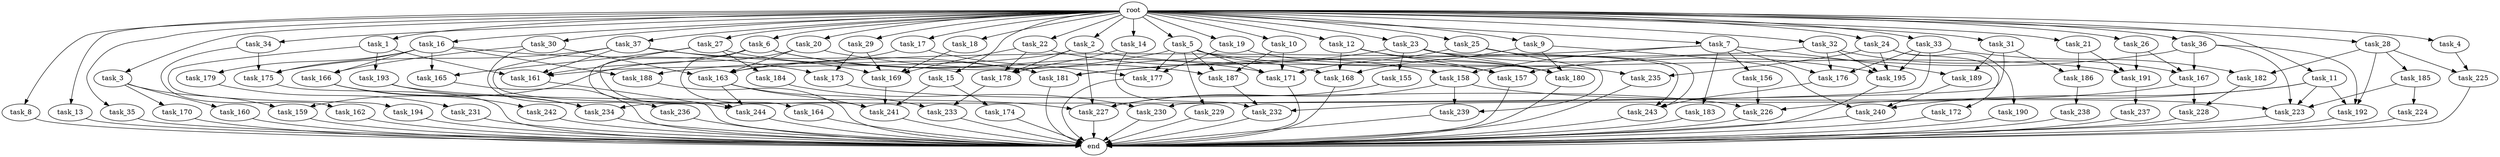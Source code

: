 digraph G {
  root [size="0.000000"];
  task_1 [size="102.400000"];
  task_2 [size="102.400000"];
  task_3 [size="102.400000"];
  task_4 [size="102.400000"];
  task_5 [size="102.400000"];
  task_6 [size="102.400000"];
  task_7 [size="102.400000"];
  task_8 [size="102.400000"];
  task_9 [size="102.400000"];
  task_10 [size="102.400000"];
  task_11 [size="102.400000"];
  task_12 [size="102.400000"];
  task_13 [size="102.400000"];
  task_14 [size="102.400000"];
  task_15 [size="102.400000"];
  task_16 [size="102.400000"];
  task_17 [size="102.400000"];
  task_18 [size="102.400000"];
  task_19 [size="102.400000"];
  task_20 [size="102.400000"];
  task_21 [size="102.400000"];
  task_22 [size="102.400000"];
  task_23 [size="102.400000"];
  task_24 [size="102.400000"];
  task_25 [size="102.400000"];
  task_26 [size="102.400000"];
  task_27 [size="102.400000"];
  task_28 [size="102.400000"];
  task_29 [size="102.400000"];
  task_30 [size="102.400000"];
  task_31 [size="102.400000"];
  task_32 [size="102.400000"];
  task_33 [size="102.400000"];
  task_34 [size="102.400000"];
  task_35 [size="102.400000"];
  task_36 [size="102.400000"];
  task_37 [size="102.400000"];
  task_155 [size="7730941132.800000"];
  task_156 [size="69578470195.199997"];
  task_157 [size="108233175859.200012"];
  task_158 [size="83322365542.400009"];
  task_159 [size="35218731827.200005"];
  task_160 [size="21474836480.000000"];
  task_161 [size="169221711462.400024"];
  task_162 [size="42090679500.800003"];
  task_163 [size="55834574848.000000"];
  task_164 [size="30923764531.200001"];
  task_165 [size="83322365542.400009"];
  task_166 [size="17179869184.000000"];
  task_167 [size="132284992716.800003"];
  task_168 [size="52398601011.200005"];
  task_169 [size="134861973094.400009"];
  task_170 [size="21474836480.000000"];
  task_171 [size="79027398246.400009"];
  task_172 [size="69578470195.199997"];
  task_173 [size="83322365542.400009"];
  task_174 [size="21474836480.000000"];
  task_175 [size="86758339379.200012"];
  task_176 [size="108233175859.200012"];
  task_177 [size="66142496358.400002"];
  task_178 [size="124554051584.000000"];
  task_179 [size="13743895347.200001"];
  task_180 [size="67860483276.800003"];
  task_181 [size="177811646054.400024"];
  task_182 [size="52398601011.200005"];
  task_183 [size="69578470195.199997"];
  task_184 [size="69578470195.199997"];
  task_185 [size="21474836480.000000"];
  task_186 [size="109951162777.600006"];
  task_187 [size="48103633715.200005"];
  task_188 [size="27487790694.400002"];
  task_189 [size="124554051584.000000"];
  task_190 [size="69578470195.199997"];
  task_191 [size="123695058124.800003"];
  task_192 [size="94489280512.000000"];
  task_193 [size="21474836480.000000"];
  task_194 [size="21474836480.000000"];
  task_195 [size="115964116992.000000"];
  task_223 [size="162349763788.800018"];
  task_224 [size="3435973836.800000"];
  task_225 [size="42949672960.000000"];
  task_226 [size="65283502899.200005"];
  task_227 [size="265428978892.800018"];
  task_228 [size="35218731827.200005"];
  task_229 [size="13743895347.200001"];
  task_230 [size="140874927308.800018"];
  task_231 [size="21474836480.000000"];
  task_232 [size="32641751449.600002"];
  task_233 [size="62706522521.600006"];
  task_234 [size="202722456371.200012"];
  task_235 [size="155477816115.200012"];
  task_236 [size="3435973836.800000"];
  task_237 [size="13743895347.200001"];
  task_238 [size="30923764531.200001"];
  task_239 [size="116823110451.200012"];
  task_240 [size="103938208563.200012"];
  task_241 [size="121118077747.200012"];
  task_242 [size="85899345920.000000"];
  task_243 [size="108233175859.200012"];
  task_244 [size="155477816115.200012"];
  end [size="0.000000"];

  root -> task_1 [size="1.000000"];
  root -> task_2 [size="1.000000"];
  root -> task_3 [size="1.000000"];
  root -> task_4 [size="1.000000"];
  root -> task_5 [size="1.000000"];
  root -> task_6 [size="1.000000"];
  root -> task_7 [size="1.000000"];
  root -> task_8 [size="1.000000"];
  root -> task_9 [size="1.000000"];
  root -> task_10 [size="1.000000"];
  root -> task_11 [size="1.000000"];
  root -> task_12 [size="1.000000"];
  root -> task_13 [size="1.000000"];
  root -> task_14 [size="1.000000"];
  root -> task_15 [size="1.000000"];
  root -> task_16 [size="1.000000"];
  root -> task_17 [size="1.000000"];
  root -> task_18 [size="1.000000"];
  root -> task_19 [size="1.000000"];
  root -> task_20 [size="1.000000"];
  root -> task_21 [size="1.000000"];
  root -> task_22 [size="1.000000"];
  root -> task_23 [size="1.000000"];
  root -> task_24 [size="1.000000"];
  root -> task_25 [size="1.000000"];
  root -> task_26 [size="1.000000"];
  root -> task_27 [size="1.000000"];
  root -> task_28 [size="1.000000"];
  root -> task_29 [size="1.000000"];
  root -> task_30 [size="1.000000"];
  root -> task_31 [size="1.000000"];
  root -> task_32 [size="1.000000"];
  root -> task_33 [size="1.000000"];
  root -> task_34 [size="1.000000"];
  root -> task_35 [size="1.000000"];
  root -> task_36 [size="1.000000"];
  root -> task_37 [size="1.000000"];
  task_1 -> task_161 [size="209715200.000000"];
  task_1 -> task_193 [size="209715200.000000"];
  task_1 -> task_194 [size="209715200.000000"];
  task_2 -> task_161 [size="838860800.000000"];
  task_2 -> task_178 [size="838860800.000000"];
  task_2 -> task_227 [size="838860800.000000"];
  task_2 -> task_235 [size="838860800.000000"];
  task_3 -> task_159 [size="209715200.000000"];
  task_3 -> task_160 [size="209715200.000000"];
  task_3 -> task_170 [size="209715200.000000"];
  task_4 -> task_225 [size="209715200.000000"];
  task_5 -> task_168 [size="134217728.000000"];
  task_5 -> task_171 [size="134217728.000000"];
  task_5 -> task_177 [size="134217728.000000"];
  task_5 -> task_187 [size="134217728.000000"];
  task_5 -> task_188 [size="134217728.000000"];
  task_5 -> task_191 [size="134217728.000000"];
  task_5 -> task_229 [size="134217728.000000"];
  task_6 -> task_161 [size="301989888.000000"];
  task_6 -> task_164 [size="301989888.000000"];
  task_6 -> task_171 [size="301989888.000000"];
  task_6 -> task_187 [size="301989888.000000"];
  task_6 -> task_241 [size="301989888.000000"];
  task_7 -> task_156 [size="679477248.000000"];
  task_7 -> task_158 [size="679477248.000000"];
  task_7 -> task_176 [size="679477248.000000"];
  task_7 -> task_181 [size="679477248.000000"];
  task_7 -> task_183 [size="679477248.000000"];
  task_7 -> task_189 [size="679477248.000000"];
  task_8 -> end [size="1.000000"];
  task_9 -> task_168 [size="301989888.000000"];
  task_9 -> task_180 [size="301989888.000000"];
  task_9 -> task_240 [size="301989888.000000"];
  task_10 -> task_171 [size="33554432.000000"];
  task_10 -> task_187 [size="33554432.000000"];
  task_11 -> task_192 [size="33554432.000000"];
  task_11 -> task_223 [size="33554432.000000"];
  task_11 -> task_226 [size="33554432.000000"];
  task_11 -> task_240 [size="33554432.000000"];
  task_12 -> task_157 [size="75497472.000000"];
  task_12 -> task_168 [size="75497472.000000"];
  task_12 -> task_180 [size="75497472.000000"];
  task_13 -> end [size="1.000000"];
  task_14 -> task_178 [size="75497472.000000"];
  task_14 -> task_232 [size="75497472.000000"];
  task_15 -> task_174 [size="209715200.000000"];
  task_15 -> task_241 [size="209715200.000000"];
  task_16 -> task_165 [size="134217728.000000"];
  task_16 -> task_166 [size="134217728.000000"];
  task_16 -> task_173 [size="134217728.000000"];
  task_16 -> task_175 [size="134217728.000000"];
  task_16 -> task_179 [size="134217728.000000"];
  task_16 -> task_188 [size="134217728.000000"];
  task_17 -> task_163 [size="301989888.000000"];
  task_17 -> task_177 [size="301989888.000000"];
  task_18 -> task_169 [size="33554432.000000"];
  task_19 -> task_177 [size="209715200.000000"];
  task_19 -> task_180 [size="209715200.000000"];
  task_20 -> task_158 [size="134217728.000000"];
  task_20 -> task_159 [size="134217728.000000"];
  task_20 -> task_163 [size="134217728.000000"];
  task_21 -> task_186 [size="536870912.000000"];
  task_21 -> task_191 [size="536870912.000000"];
  task_22 -> task_157 [size="301989888.000000"];
  task_22 -> task_169 [size="301989888.000000"];
  task_22 -> task_178 [size="301989888.000000"];
  task_23 -> task_155 [size="75497472.000000"];
  task_23 -> task_180 [size="75497472.000000"];
  task_23 -> task_181 [size="75497472.000000"];
  task_23 -> task_195 [size="75497472.000000"];
  task_23 -> task_243 [size="75497472.000000"];
  task_24 -> task_172 [size="679477248.000000"];
  task_24 -> task_190 [size="679477248.000000"];
  task_24 -> task_195 [size="679477248.000000"];
  task_24 -> task_235 [size="679477248.000000"];
  task_25 -> task_171 [size="301989888.000000"];
  task_25 -> task_239 [size="301989888.000000"];
  task_25 -> task_243 [size="301989888.000000"];
  task_26 -> task_167 [size="536870912.000000"];
  task_26 -> task_191 [size="536870912.000000"];
  task_27 -> task_165 [size="679477248.000000"];
  task_27 -> task_181 [size="679477248.000000"];
  task_27 -> task_184 [size="679477248.000000"];
  task_27 -> task_244 [size="679477248.000000"];
  task_28 -> task_182 [size="209715200.000000"];
  task_28 -> task_185 [size="209715200.000000"];
  task_28 -> task_192 [size="209715200.000000"];
  task_28 -> task_225 [size="209715200.000000"];
  task_29 -> task_169 [size="679477248.000000"];
  task_29 -> task_173 [size="679477248.000000"];
  task_30 -> task_163 [size="33554432.000000"];
  task_30 -> task_166 [size="33554432.000000"];
  task_30 -> task_236 [size="33554432.000000"];
  task_31 -> task_186 [size="536870912.000000"];
  task_31 -> task_189 [size="536870912.000000"];
  task_31 -> task_230 [size="536870912.000000"];
  task_32 -> task_163 [size="75497472.000000"];
  task_32 -> task_167 [size="75497472.000000"];
  task_32 -> task_176 [size="75497472.000000"];
  task_32 -> task_195 [size="75497472.000000"];
  task_33 -> task_176 [size="301989888.000000"];
  task_33 -> task_182 [size="301989888.000000"];
  task_33 -> task_195 [size="301989888.000000"];
  task_33 -> task_234 [size="301989888.000000"];
  task_34 -> task_162 [size="411041792.000000"];
  task_34 -> task_175 [size="411041792.000000"];
  task_35 -> end [size="1.000000"];
  task_36 -> task_157 [size="679477248.000000"];
  task_36 -> task_167 [size="679477248.000000"];
  task_36 -> task_192 [size="679477248.000000"];
  task_36 -> task_223 [size="679477248.000000"];
  task_37 -> task_161 [size="301989888.000000"];
  task_37 -> task_169 [size="301989888.000000"];
  task_37 -> task_175 [size="301989888.000000"];
  task_37 -> task_181 [size="301989888.000000"];
  task_37 -> task_244 [size="301989888.000000"];
  task_155 -> task_227 [size="75497472.000000"];
  task_156 -> task_226 [size="301989888.000000"];
  task_157 -> end [size="1.000000"];
  task_158 -> task_223 [size="838860800.000000"];
  task_158 -> task_227 [size="838860800.000000"];
  task_158 -> task_239 [size="838860800.000000"];
  task_159 -> end [size="1.000000"];
  task_160 -> end [size="1.000000"];
  task_161 -> end [size="1.000000"];
  task_162 -> end [size="1.000000"];
  task_163 -> task_233 [size="536870912.000000"];
  task_163 -> task_241 [size="536870912.000000"];
  task_163 -> task_244 [size="536870912.000000"];
  task_164 -> end [size="1.000000"];
  task_165 -> end [size="1.000000"];
  task_166 -> task_234 [size="838860800.000000"];
  task_166 -> task_242 [size="838860800.000000"];
  task_167 -> task_228 [size="209715200.000000"];
  task_167 -> task_232 [size="209715200.000000"];
  task_168 -> end [size="1.000000"];
  task_169 -> task_241 [size="134217728.000000"];
  task_170 -> end [size="1.000000"];
  task_171 -> end [size="1.000000"];
  task_172 -> end [size="1.000000"];
  task_173 -> task_226 [size="301989888.000000"];
  task_174 -> end [size="1.000000"];
  task_175 -> end [size="1.000000"];
  task_176 -> task_243 [size="679477248.000000"];
  task_177 -> end [size="1.000000"];
  task_178 -> task_233 [size="75497472.000000"];
  task_179 -> task_231 [size="209715200.000000"];
  task_180 -> end [size="1.000000"];
  task_181 -> end [size="1.000000"];
  task_182 -> task_228 [size="134217728.000000"];
  task_183 -> end [size="1.000000"];
  task_184 -> task_230 [size="838860800.000000"];
  task_185 -> task_223 [size="33554432.000000"];
  task_185 -> task_224 [size="33554432.000000"];
  task_186 -> task_238 [size="301989888.000000"];
  task_187 -> task_232 [size="33554432.000000"];
  task_188 -> end [size="1.000000"];
  task_189 -> task_240 [size="679477248.000000"];
  task_190 -> end [size="1.000000"];
  task_191 -> task_237 [size="134217728.000000"];
  task_192 -> end [size="1.000000"];
  task_193 -> task_227 [size="838860800.000000"];
  task_193 -> task_234 [size="838860800.000000"];
  task_194 -> end [size="1.000000"];
  task_195 -> end [size="1.000000"];
  task_223 -> end [size="1.000000"];
  task_224 -> end [size="1.000000"];
  task_225 -> end [size="1.000000"];
  task_226 -> end [size="1.000000"];
  task_227 -> end [size="1.000000"];
  task_228 -> end [size="1.000000"];
  task_229 -> end [size="1.000000"];
  task_230 -> end [size="1.000000"];
  task_231 -> end [size="1.000000"];
  task_232 -> end [size="1.000000"];
  task_233 -> end [size="1.000000"];
  task_234 -> end [size="1.000000"];
  task_235 -> end [size="1.000000"];
  task_236 -> end [size="1.000000"];
  task_237 -> end [size="1.000000"];
  task_238 -> end [size="1.000000"];
  task_239 -> end [size="1.000000"];
  task_240 -> end [size="1.000000"];
  task_241 -> end [size="1.000000"];
  task_242 -> end [size="1.000000"];
  task_243 -> end [size="1.000000"];
  task_244 -> end [size="1.000000"];
}
